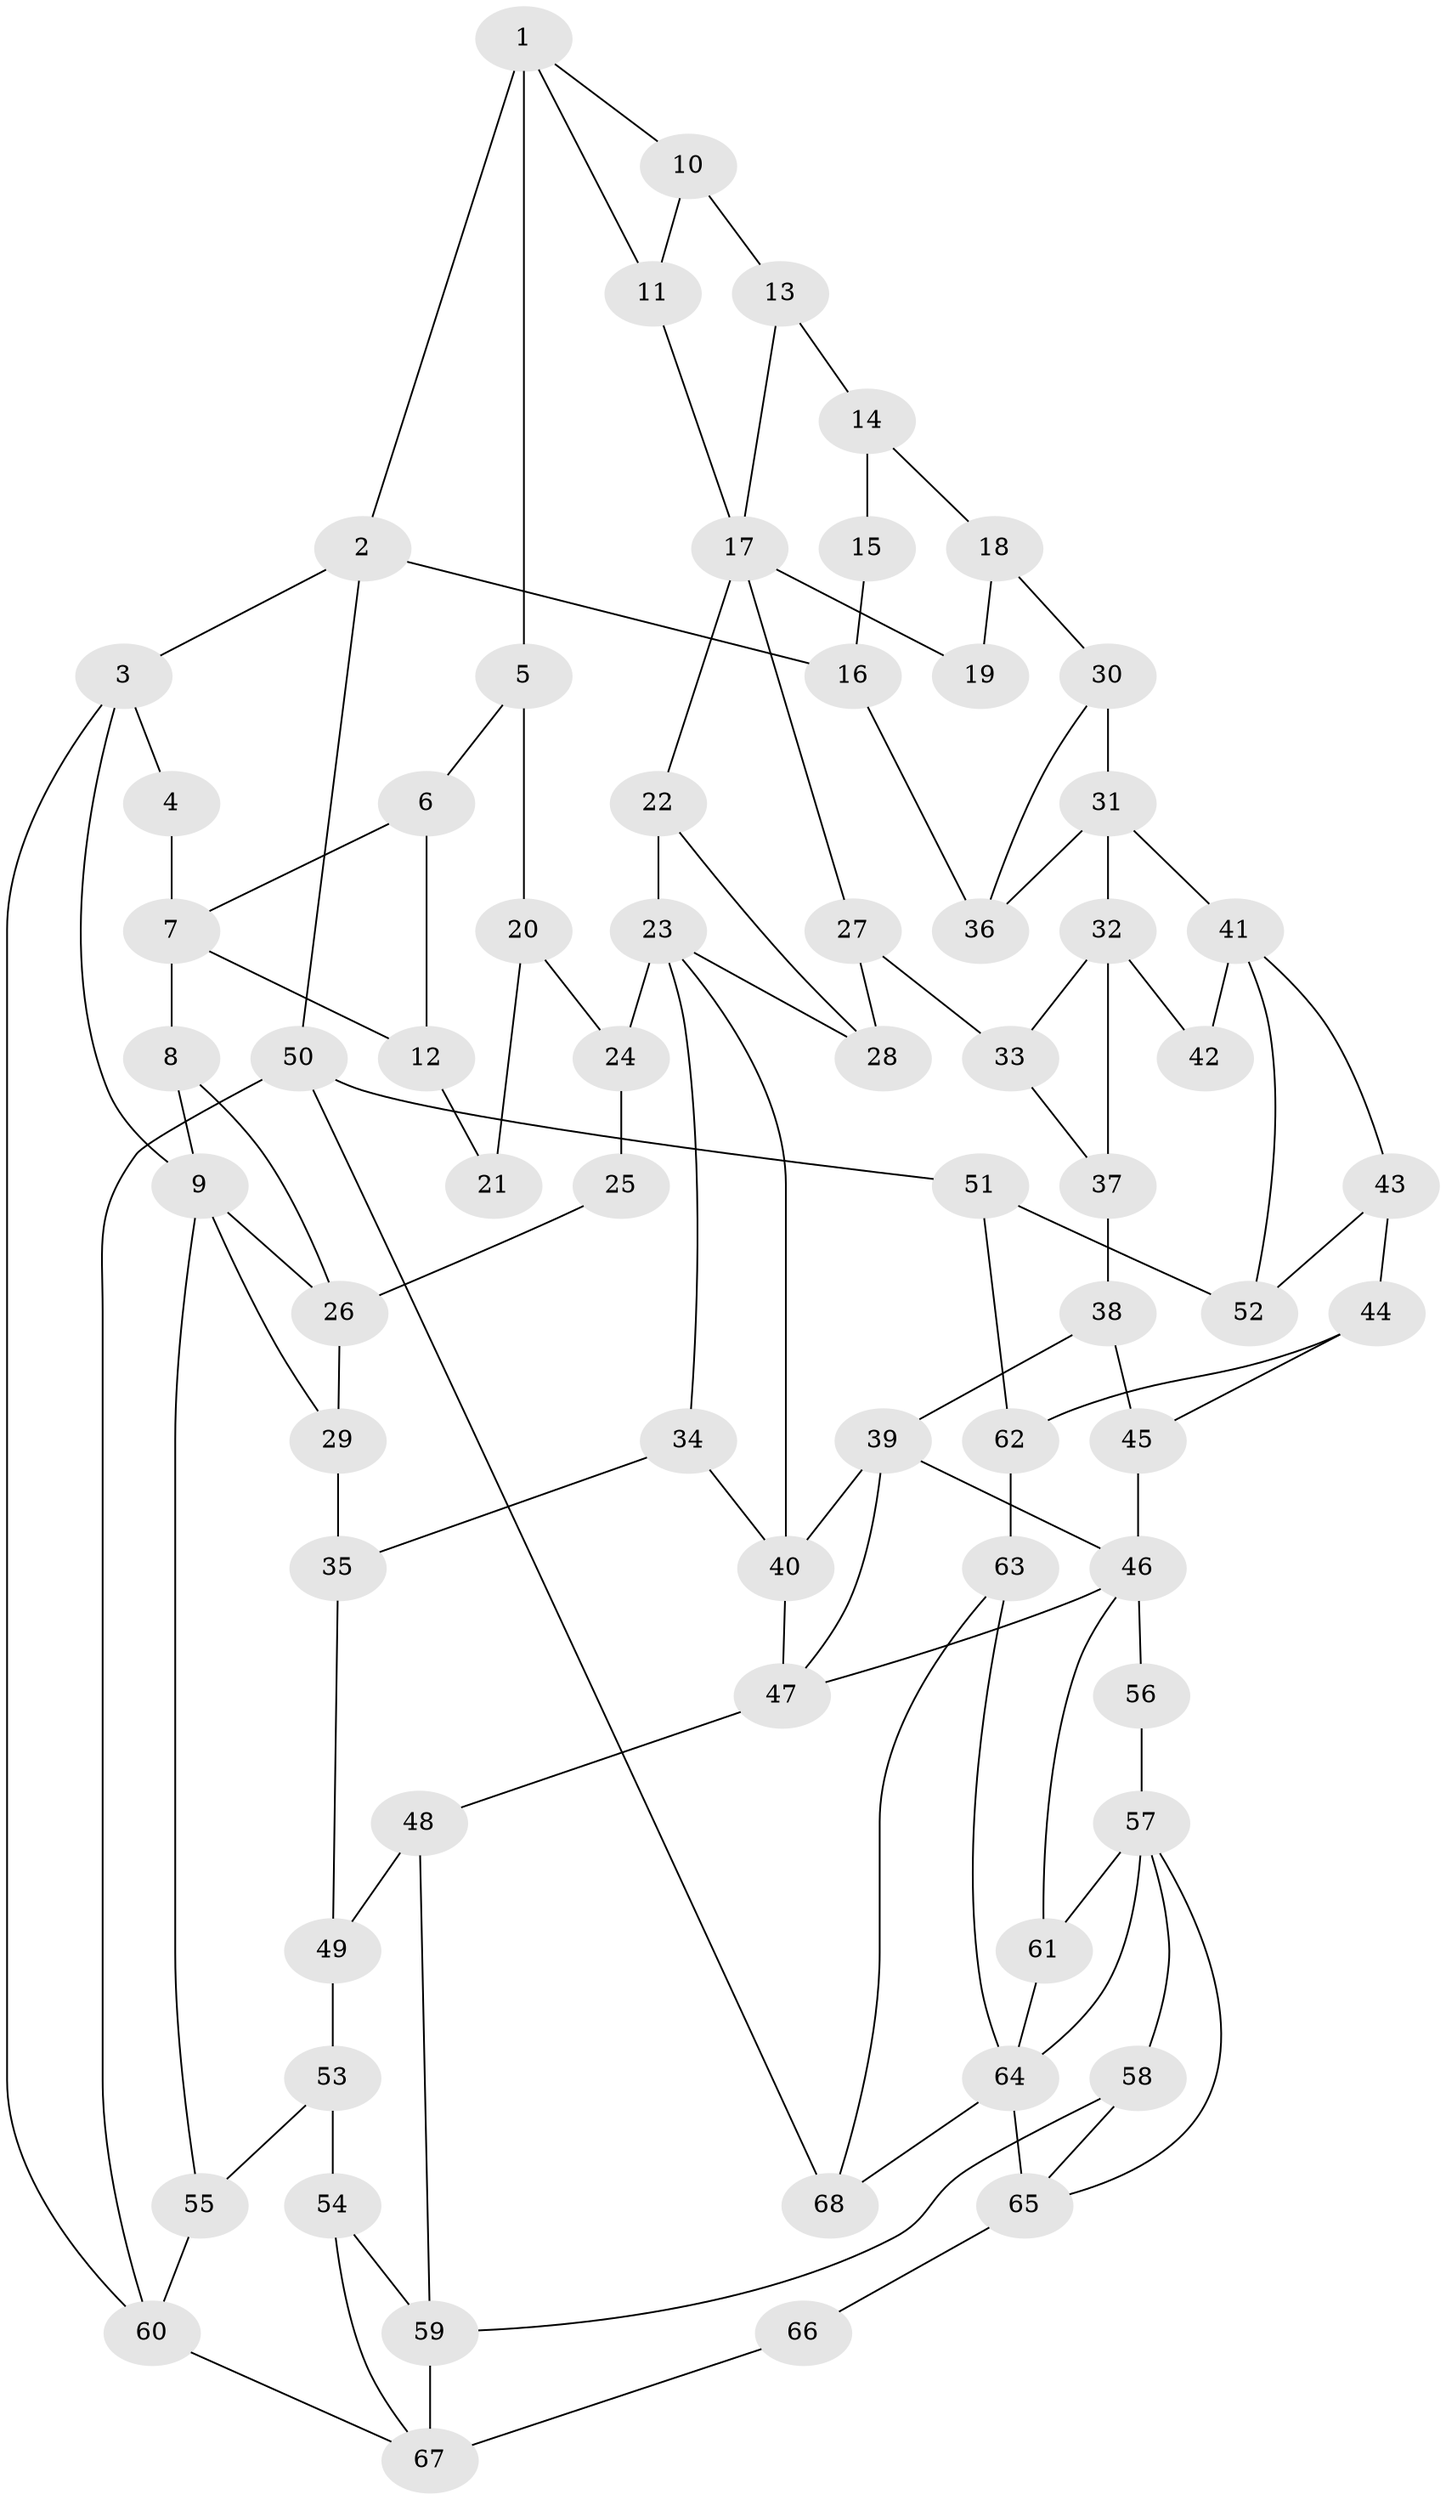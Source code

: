 // original degree distribution, {3: 0.014705882352941176, 4: 0.21323529411764705, 6: 0.19852941176470587, 5: 0.5735294117647058}
// Generated by graph-tools (version 1.1) at 2025/38/03/09/25 02:38:44]
// undirected, 68 vertices, 112 edges
graph export_dot {
graph [start="1"]
  node [color=gray90,style=filled];
  1;
  2;
  3;
  4;
  5;
  6;
  7;
  8;
  9;
  10;
  11;
  12;
  13;
  14;
  15;
  16;
  17;
  18;
  19;
  20;
  21;
  22;
  23;
  24;
  25;
  26;
  27;
  28;
  29;
  30;
  31;
  32;
  33;
  34;
  35;
  36;
  37;
  38;
  39;
  40;
  41;
  42;
  43;
  44;
  45;
  46;
  47;
  48;
  49;
  50;
  51;
  52;
  53;
  54;
  55;
  56;
  57;
  58;
  59;
  60;
  61;
  62;
  63;
  64;
  65;
  66;
  67;
  68;
  1 -- 2 [weight=1.0];
  1 -- 5 [weight=2.0];
  1 -- 10 [weight=1.0];
  1 -- 11 [weight=1.0];
  2 -- 3 [weight=1.0];
  2 -- 16 [weight=1.0];
  2 -- 50 [weight=1.0];
  3 -- 4 [weight=1.0];
  3 -- 9 [weight=1.0];
  3 -- 60 [weight=1.0];
  4 -- 7 [weight=2.0];
  5 -- 6 [weight=1.0];
  5 -- 20 [weight=2.0];
  6 -- 7 [weight=1.0];
  6 -- 12 [weight=1.0];
  7 -- 8 [weight=2.0];
  7 -- 12 [weight=1.0];
  8 -- 9 [weight=1.0];
  8 -- 26 [weight=2.0];
  9 -- 26 [weight=1.0];
  9 -- 29 [weight=1.0];
  9 -- 55 [weight=1.0];
  10 -- 11 [weight=1.0];
  10 -- 13 [weight=1.0];
  11 -- 17 [weight=1.0];
  12 -- 21 [weight=1.0];
  13 -- 14 [weight=1.0];
  13 -- 17 [weight=1.0];
  14 -- 15 [weight=2.0];
  14 -- 18 [weight=1.0];
  15 -- 16 [weight=1.0];
  16 -- 36 [weight=1.0];
  17 -- 19 [weight=2.0];
  17 -- 22 [weight=1.0];
  17 -- 27 [weight=1.0];
  18 -- 19 [weight=1.0];
  18 -- 30 [weight=1.0];
  20 -- 21 [weight=2.0];
  20 -- 24 [weight=2.0];
  22 -- 23 [weight=1.0];
  22 -- 28 [weight=1.0];
  23 -- 24 [weight=2.0];
  23 -- 28 [weight=1.0];
  23 -- 34 [weight=1.0];
  23 -- 40 [weight=1.0];
  24 -- 25 [weight=1.0];
  25 -- 26 [weight=2.0];
  26 -- 29 [weight=1.0];
  27 -- 28 [weight=1.0];
  27 -- 33 [weight=1.0];
  29 -- 35 [weight=1.0];
  30 -- 31 [weight=1.0];
  30 -- 36 [weight=1.0];
  31 -- 32 [weight=1.0];
  31 -- 36 [weight=1.0];
  31 -- 41 [weight=2.0];
  32 -- 33 [weight=1.0];
  32 -- 37 [weight=3.0];
  32 -- 42 [weight=1.0];
  33 -- 37 [weight=1.0];
  34 -- 35 [weight=1.0];
  34 -- 40 [weight=1.0];
  35 -- 49 [weight=1.0];
  37 -- 38 [weight=2.0];
  38 -- 39 [weight=2.0];
  38 -- 45 [weight=1.0];
  39 -- 40 [weight=2.0];
  39 -- 46 [weight=1.0];
  39 -- 47 [weight=1.0];
  40 -- 47 [weight=1.0];
  41 -- 42 [weight=2.0];
  41 -- 43 [weight=1.0];
  41 -- 52 [weight=1.0];
  43 -- 44 [weight=1.0];
  43 -- 52 [weight=1.0];
  44 -- 45 [weight=1.0];
  44 -- 62 [weight=1.0];
  45 -- 46 [weight=1.0];
  46 -- 47 [weight=1.0];
  46 -- 56 [weight=1.0];
  46 -- 61 [weight=1.0];
  47 -- 48 [weight=1.0];
  48 -- 49 [weight=1.0];
  48 -- 59 [weight=1.0];
  49 -- 53 [weight=1.0];
  50 -- 51 [weight=1.0];
  50 -- 60 [weight=1.0];
  50 -- 68 [weight=1.0];
  51 -- 52 [weight=1.0];
  51 -- 62 [weight=1.0];
  53 -- 54 [weight=4.0];
  53 -- 55 [weight=1.0];
  54 -- 59 [weight=1.0];
  54 -- 67 [weight=1.0];
  55 -- 60 [weight=1.0];
  56 -- 57 [weight=2.0];
  57 -- 58 [weight=1.0];
  57 -- 61 [weight=1.0];
  57 -- 64 [weight=1.0];
  57 -- 65 [weight=1.0];
  58 -- 59 [weight=1.0];
  58 -- 65 [weight=1.0];
  59 -- 67 [weight=1.0];
  60 -- 67 [weight=1.0];
  61 -- 64 [weight=1.0];
  62 -- 63 [weight=4.0];
  63 -- 64 [weight=1.0];
  63 -- 68 [weight=1.0];
  64 -- 65 [weight=1.0];
  64 -- 68 [weight=1.0];
  65 -- 66 [weight=2.0];
  66 -- 67 [weight=2.0];
}
